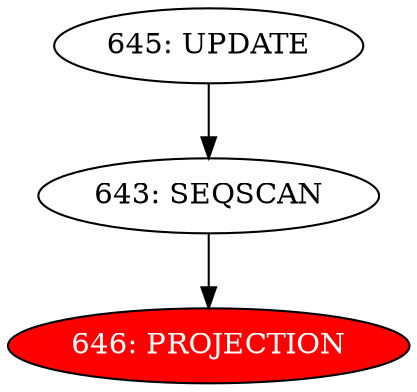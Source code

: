 digraph name {
643 [label="643: SEQSCAN" ];
643 -> 646;
646 [label="646: PROJECTION" fontcolor="white" style="filled" fillcolor="red"];
645 [label="645: UPDATE" ];
645 -> 643;

}

